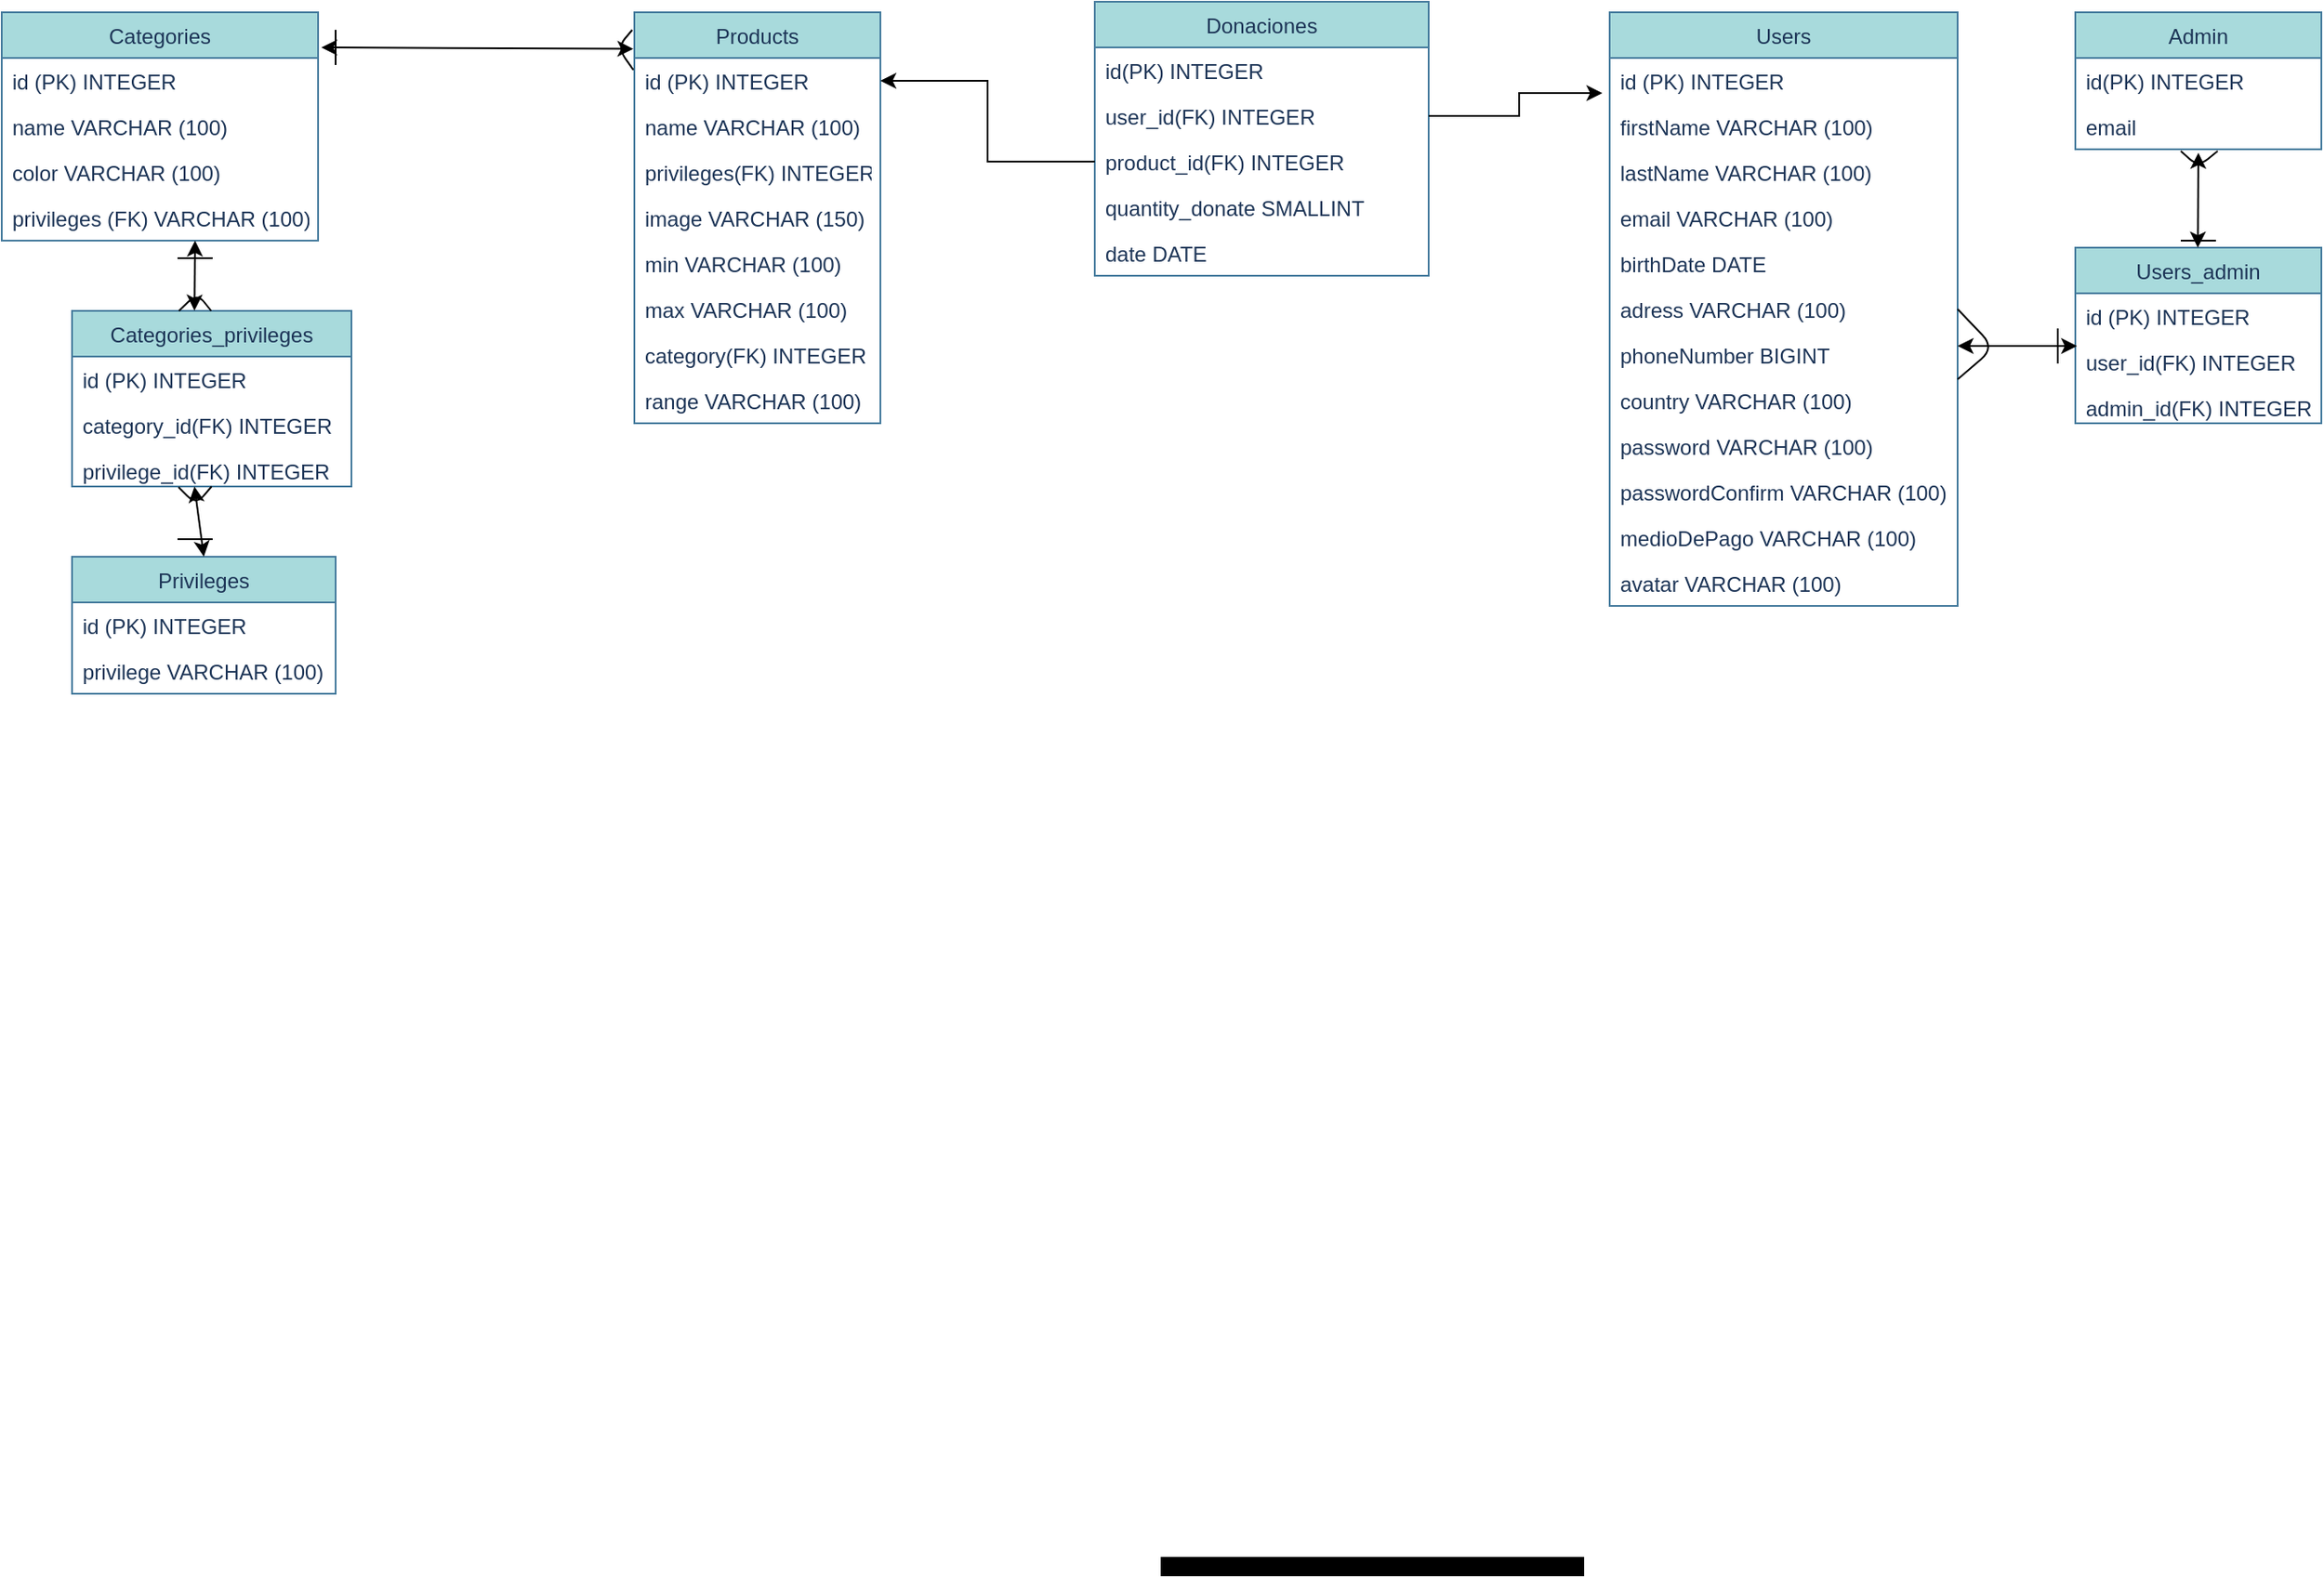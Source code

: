 <mxfile version="12.2.4" pages="1"><diagram id="dfMMm38E5qG-qeg2q2bQ" name="Page-1"><mxGraphModel dx="1774" dy="1518" grid="0" gridSize="10" guides="1" tooltips="1" connect="1" arrows="1" fold="1" page="1" pageScale="1" pageWidth="827" pageHeight="1169" background="#ffffff" math="0" shadow="0"><root><mxCell id="0"/><mxCell id="1" parent="0"/><mxCell id="6" value="Products" style="swimlane;fontStyle=0;childLayout=stackLayout;horizontal=1;startSize=26;horizontalStack=0;resizeParent=1;resizeParentMax=0;resizeLast=0;collapsible=1;marginBottom=0;fillColor=#A8DADC;strokeColor=#457B9D;fontColor=#1D3557;" parent="1" vertex="1"><mxGeometry x="-430" y="-1040" width="140" height="234" as="geometry"/></mxCell><mxCell id="7" value="id (PK) INTEGER" style="text;strokeColor=none;fillColor=none;align=left;verticalAlign=top;spacingLeft=4;spacingRight=4;overflow=hidden;rotatable=0;points=[[0,0.5],[1,0.5]];portConstraint=eastwest;fontColor=#1D3557;" parent="6" vertex="1"><mxGeometry y="26" width="140" height="26" as="geometry"/></mxCell><mxCell id="8" value="name VARCHAR (100)" style="text;strokeColor=none;fillColor=none;align=left;verticalAlign=top;spacingLeft=4;spacingRight=4;overflow=hidden;rotatable=0;points=[[0,0.5],[1,0.5]];portConstraint=eastwest;fontColor=#1D3557;" parent="6" vertex="1"><mxGeometry y="52" width="140" height="26" as="geometry"/></mxCell><mxCell id="9" value="privileges(FK) INTEGER" style="text;strokeColor=none;fillColor=none;align=left;verticalAlign=top;spacingLeft=4;spacingRight=4;overflow=hidden;rotatable=0;points=[[0,0.5],[1,0.5]];portConstraint=eastwest;fontColor=#1D3557;" parent="6" vertex="1"><mxGeometry y="78" width="140" height="26" as="geometry"/></mxCell><mxCell id="10" value="image VARCHAR (150)" style="text;strokeColor=none;fillColor=none;align=left;verticalAlign=top;spacingLeft=4;spacingRight=4;overflow=hidden;rotatable=0;points=[[0,0.5],[1,0.5]];portConstraint=eastwest;fontColor=#1D3557;" parent="6" vertex="1"><mxGeometry y="104" width="140" height="26" as="geometry"/></mxCell><mxCell id="11" value="min VARCHAR (100)" style="text;strokeColor=none;fillColor=none;align=left;verticalAlign=top;spacingLeft=4;spacingRight=4;overflow=hidden;rotatable=0;points=[[0,0.5],[1,0.5]];portConstraint=eastwest;fontColor=#1D3557;" parent="6" vertex="1"><mxGeometry y="130" width="140" height="26" as="geometry"/></mxCell><mxCell id="12" value="max VARCHAR (100)" style="text;strokeColor=none;fillColor=none;align=left;verticalAlign=top;spacingLeft=4;spacingRight=4;overflow=hidden;rotatable=0;points=[[0,0.5],[1,0.5]];portConstraint=eastwest;fontColor=#1D3557;" parent="6" vertex="1"><mxGeometry y="156" width="140" height="26" as="geometry"/></mxCell><mxCell id="13" value="category(FK) INTEGER" style="text;strokeColor=none;fillColor=none;align=left;verticalAlign=top;spacingLeft=4;spacingRight=4;overflow=hidden;rotatable=0;points=[[0,0.5],[1,0.5]];portConstraint=eastwest;fontColor=#1D3557;" parent="6" vertex="1"><mxGeometry y="182" width="140" height="26" as="geometry"/></mxCell><mxCell id="14" value="range VARCHAR (100)" style="text;strokeColor=none;fillColor=none;align=left;verticalAlign=top;spacingLeft=4;spacingRight=4;overflow=hidden;rotatable=0;points=[[0,0.5],[1,0.5]];portConstraint=eastwest;fontColor=#1D3557;" parent="6" vertex="1"><mxGeometry y="208" width="140" height="26" as="geometry"/></mxCell><mxCell id="15" value="Privileges" style="swimlane;fontStyle=0;childLayout=stackLayout;horizontal=1;startSize=26;horizontalStack=0;resizeParent=1;resizeParentMax=0;resizeLast=0;collapsible=1;marginBottom=0;fillColor=#A8DADC;strokeColor=#457B9D;fontColor=#1D3557;" parent="1" vertex="1"><mxGeometry x="-750" y="-730" width="150" height="78" as="geometry"/></mxCell><mxCell id="16" value="id (PK) INTEGER" style="text;strokeColor=none;fillColor=none;align=left;verticalAlign=top;spacingLeft=4;spacingRight=4;overflow=hidden;rotatable=0;points=[[0,0.5],[1,0.5]];portConstraint=eastwest;fontColor=#1D3557;" parent="15" vertex="1"><mxGeometry y="26" width="150" height="26" as="geometry"/></mxCell><mxCell id="17" value="privilege VARCHAR (100)" style="text;strokeColor=none;fillColor=none;align=left;verticalAlign=top;spacingLeft=4;spacingRight=4;overflow=hidden;rotatable=0;points=[[0,0.5],[1,0.5]];portConstraint=eastwest;fontColor=#1D3557;" parent="15" vertex="1"><mxGeometry y="52" width="150" height="26" as="geometry"/></mxCell><mxCell id="19" value="Categories" style="swimlane;fontStyle=0;childLayout=stackLayout;horizontal=1;startSize=26;horizontalStack=0;resizeParent=1;resizeParentMax=0;resizeLast=0;collapsible=1;marginBottom=0;fillColor=#A8DADC;strokeColor=#457B9D;fontColor=#1D3557;" parent="1" vertex="1"><mxGeometry x="-790" y="-1040" width="180" height="130" as="geometry"/></mxCell><mxCell id="20" value="id (PK) INTEGER" style="text;strokeColor=none;fillColor=none;align=left;verticalAlign=top;spacingLeft=4;spacingRight=4;overflow=hidden;rotatable=0;points=[[0,0.5],[1,0.5]];portConstraint=eastwest;fontColor=#1D3557;" parent="19" vertex="1"><mxGeometry y="26" width="180" height="26" as="geometry"/></mxCell><mxCell id="21" value="name VARCHAR (100)" style="text;strokeColor=none;fillColor=none;align=left;verticalAlign=top;spacingLeft=4;spacingRight=4;overflow=hidden;rotatable=0;points=[[0,0.5],[1,0.5]];portConstraint=eastwest;fontColor=#1D3557;" parent="19" vertex="1"><mxGeometry y="52" width="180" height="26" as="geometry"/></mxCell><mxCell id="22" value="color VARCHAR (100)" style="text;strokeColor=none;fillColor=none;align=left;verticalAlign=top;spacingLeft=4;spacingRight=4;overflow=hidden;rotatable=0;points=[[0,0.5],[1,0.5]];portConstraint=eastwest;fontColor=#1D3557;" parent="19" vertex="1"><mxGeometry y="78" width="180" height="26" as="geometry"/></mxCell><mxCell id="23" value="privileges (FK) VARCHAR (100)" style="text;strokeColor=none;fillColor=none;align=left;verticalAlign=top;spacingLeft=4;spacingRight=4;overflow=hidden;rotatable=0;points=[[0,0.5],[1,0.5]];portConstraint=eastwest;fontColor=#1D3557;" parent="19" vertex="1"><mxGeometry y="104" width="180" height="26" as="geometry"/></mxCell><mxCell id="53" value="Users" style="swimlane;fontStyle=0;childLayout=stackLayout;horizontal=1;startSize=26;horizontalStack=0;resizeParent=1;resizeParentMax=0;resizeLast=0;collapsible=1;marginBottom=0;fillColor=#A8DADC;strokeColor=#457B9D;fontColor=#1D3557;" parent="1" vertex="1"><mxGeometry x="125" y="-1040" width="198" height="338" as="geometry"/></mxCell><mxCell id="54" value="id (PK) INTEGER" style="text;strokeColor=none;fillColor=none;align=left;verticalAlign=top;spacingLeft=4;spacingRight=4;overflow=hidden;rotatable=0;points=[[0,0.5],[1,0.5]];portConstraint=eastwest;fontColor=#1D3557;" parent="53" vertex="1"><mxGeometry y="26" width="198" height="26" as="geometry"/></mxCell><mxCell id="55" value="firstName VARCHAR (100)" style="text;strokeColor=none;fillColor=none;align=left;verticalAlign=top;spacingLeft=4;spacingRight=4;overflow=hidden;rotatable=0;points=[[0,0.5],[1,0.5]];portConstraint=eastwest;fontColor=#1D3557;" parent="53" vertex="1"><mxGeometry y="52" width="198" height="26" as="geometry"/></mxCell><mxCell id="56" value="lastName VARCHAR (100)" style="text;strokeColor=none;fillColor=none;align=left;verticalAlign=top;spacingLeft=4;spacingRight=4;overflow=hidden;rotatable=0;points=[[0,0.5],[1,0.5]];portConstraint=eastwest;fontColor=#1D3557;" parent="53" vertex="1"><mxGeometry y="78" width="198" height="26" as="geometry"/></mxCell><mxCell id="57" value="email VARCHAR (100)" style="text;strokeColor=none;fillColor=none;align=left;verticalAlign=top;spacingLeft=4;spacingRight=4;overflow=hidden;rotatable=0;points=[[0,0.5],[1,0.5]];portConstraint=eastwest;fontColor=#1D3557;" parent="53" vertex="1"><mxGeometry y="104" width="198" height="26" as="geometry"/></mxCell><mxCell id="58" value="birthDate DATE" style="text;strokeColor=none;fillColor=none;align=left;verticalAlign=top;spacingLeft=4;spacingRight=4;overflow=hidden;rotatable=0;points=[[0,0.5],[1,0.5]];portConstraint=eastwest;fontColor=#1D3557;" parent="53" vertex="1"><mxGeometry y="130" width="198" height="26" as="geometry"/></mxCell><mxCell id="59" value="adress VARCHAR (100)" style="text;strokeColor=none;fillColor=none;align=left;verticalAlign=top;spacingLeft=4;spacingRight=4;overflow=hidden;rotatable=0;points=[[0,0.5],[1,0.5]];portConstraint=eastwest;fontColor=#1D3557;" parent="53" vertex="1"><mxGeometry y="156" width="198" height="26" as="geometry"/></mxCell><mxCell id="60" value="phoneNumber BIGINT" style="text;strokeColor=none;fillColor=none;align=left;verticalAlign=top;spacingLeft=4;spacingRight=4;overflow=hidden;rotatable=0;points=[[0,0.5],[1,0.5]];portConstraint=eastwest;fontColor=#1D3557;" parent="53" vertex="1"><mxGeometry y="182" width="198" height="26" as="geometry"/></mxCell><mxCell id="61" value="country VARCHAR (100)" style="text;strokeColor=none;fillColor=none;align=left;verticalAlign=top;spacingLeft=4;spacingRight=4;overflow=hidden;rotatable=0;points=[[0,0.5],[1,0.5]];portConstraint=eastwest;fontColor=#1D3557;" parent="53" vertex="1"><mxGeometry y="208" width="198" height="26" as="geometry"/></mxCell><mxCell id="62" value="password VARCHAR (100)" style="text;strokeColor=none;fillColor=none;align=left;verticalAlign=top;spacingLeft=4;spacingRight=4;overflow=hidden;rotatable=0;points=[[0,0.5],[1,0.5]];portConstraint=eastwest;fontColor=#1D3557;" parent="53" vertex="1"><mxGeometry y="234" width="198" height="26" as="geometry"/></mxCell><mxCell id="63" value="passwordConfirm VARCHAR (100)" style="text;strokeColor=none;fillColor=none;align=left;verticalAlign=top;spacingLeft=4;spacingRight=4;overflow=hidden;rotatable=0;points=[[0,0.5],[1,0.5]];portConstraint=eastwest;fontColor=#1D3557;" parent="53" vertex="1"><mxGeometry y="260" width="198" height="26" as="geometry"/></mxCell><mxCell id="75" value="medioDePago VARCHAR (100)" style="text;strokeColor=none;fillColor=none;align=left;verticalAlign=top;spacingLeft=4;spacingRight=4;overflow=hidden;rotatable=0;points=[[0,0.5],[1,0.5]];portConstraint=eastwest;fontColor=#1D3557;" parent="53" vertex="1"><mxGeometry y="286" width="198" height="26" as="geometry"/></mxCell><mxCell id="76" value="avatar VARCHAR (100)" style="text;strokeColor=none;fillColor=none;align=left;verticalAlign=top;spacingLeft=4;spacingRight=4;overflow=hidden;rotatable=0;points=[[0,0.5],[1,0.5]];portConstraint=eastwest;fontColor=#1D3557;" parent="53" vertex="1"><mxGeometry y="312" width="198" height="26" as="geometry"/></mxCell><mxCell id="760" value="" style="endArrow=none;html=1;fontColor=#FFFFFF;strokeColor=#000000;entryX=1;entryY=0.5;entryDx=0;entryDy=0;" parent="53" target="59" edge="1"><mxGeometry width="50" height="50" relative="1" as="geometry"><mxPoint x="198" y="209" as="sourcePoint"/><mxPoint x="224" y="189" as="targetPoint"/><Array as="points"><mxPoint x="219" y="191"/></Array></mxGeometry></mxCell><mxCell id="77" value="Admin" style="swimlane;fontStyle=0;childLayout=stackLayout;horizontal=1;startSize=26;horizontalStack=0;resizeParent=1;resizeParentMax=0;resizeLast=0;collapsible=1;marginBottom=0;fillColor=#A8DADC;strokeColor=#457B9D;fontColor=#1D3557;" parent="1" vertex="1"><mxGeometry x="390" y="-1040" width="140" height="78" as="geometry"/></mxCell><mxCell id="78" value="id(PK) INTEGER" style="text;strokeColor=none;fillColor=none;align=left;verticalAlign=top;spacingLeft=4;spacingRight=4;overflow=hidden;rotatable=0;points=[[0,0.5],[1,0.5]];portConstraint=eastwest;fontColor=#1D3557;" parent="77" vertex="1"><mxGeometry y="26" width="140" height="26" as="geometry"/></mxCell><mxCell id="79" value="email" style="text;strokeColor=none;fillColor=none;align=left;verticalAlign=top;spacingLeft=4;spacingRight=4;overflow=hidden;rotatable=0;points=[[0,0.5],[1,0.5]];portConstraint=eastwest;fontColor=#1D3557;" parent="77" vertex="1"><mxGeometry y="52" width="140" height="26" as="geometry"/></mxCell><mxCell id="758" value="" style="endArrow=none;html=1;fontColor=#FFFFFF;strokeColor=#000000;" parent="77" edge="1"><mxGeometry width="50" height="50" relative="1" as="geometry"><mxPoint x="81" y="79" as="sourcePoint"/><mxPoint x="60" y="79" as="targetPoint"/><Array as="points"><mxPoint x="70" y="88"/></Array></mxGeometry></mxCell><mxCell id="84" value="Donaciones" style="swimlane;fontStyle=0;childLayout=stackLayout;horizontal=1;startSize=26;horizontalStack=0;resizeParent=1;resizeParentMax=0;resizeLast=0;collapsible=1;marginBottom=0;fillColor=#A8DADC;strokeColor=#457B9D;fontColor=#1D3557;" parent="1" vertex="1"><mxGeometry x="-168" y="-1046" width="190" height="156" as="geometry"/></mxCell><mxCell id="85" value="id(PK) INTEGER" style="text;strokeColor=none;fillColor=none;align=left;verticalAlign=top;spacingLeft=4;spacingRight=4;overflow=hidden;rotatable=0;points=[[0,0.5],[1,0.5]];portConstraint=eastwest;fontColor=#1D3557;" parent="84" vertex="1"><mxGeometry y="26" width="190" height="26" as="geometry"/></mxCell><mxCell id="86" value="user_id(FK) INTEGER" style="text;strokeColor=none;fillColor=none;align=left;verticalAlign=top;spacingLeft=4;spacingRight=4;overflow=hidden;rotatable=0;points=[[0,0.5],[1,0.5]];portConstraint=eastwest;fontColor=#1D3557;" parent="84" vertex="1"><mxGeometry y="52" width="190" height="26" as="geometry"/></mxCell><mxCell id="762" value="product_id(FK) INTEGER" style="text;strokeColor=none;fillColor=none;align=left;verticalAlign=top;spacingLeft=4;spacingRight=4;overflow=hidden;rotatable=0;points=[[0,0.5],[1,0.5]];portConstraint=eastwest;fontColor=#1D3557;" parent="84" vertex="1"><mxGeometry y="78" width="190" height="26" as="geometry"/></mxCell><mxCell id="763" value="quantity_donate SMALLINT" style="text;strokeColor=none;fillColor=none;align=left;verticalAlign=top;spacingLeft=4;spacingRight=4;overflow=hidden;rotatable=0;points=[[0,0.5],[1,0.5]];portConstraint=eastwest;fontColor=#1D3557;" parent="84" vertex="1"><mxGeometry y="104" width="190" height="26" as="geometry"/></mxCell><mxCell id="764" value="date DATE" style="text;strokeColor=none;fillColor=none;align=left;verticalAlign=top;spacingLeft=4;spacingRight=4;overflow=hidden;rotatable=0;points=[[0,0.5],[1,0.5]];portConstraint=eastwest;fontColor=#1D3557;" parent="84" vertex="1"><mxGeometry y="130" width="190" height="26" as="geometry"/></mxCell><mxCell id="94" value="" style="endArrow=none;html=1;fontColor=#FFFFFF;strokeColor=#000000;" parent="1" edge="1"><mxGeometry width="50" height="50" relative="1" as="geometry"><mxPoint x="-690" y="-740" as="sourcePoint"/><mxPoint x="-670" y="-740" as="targetPoint"/></mxGeometry></mxCell><mxCell id="103" value="Categories_privileges" style="swimlane;fontStyle=0;childLayout=stackLayout;horizontal=1;startSize=26;horizontalStack=0;resizeParent=1;resizeParentMax=0;resizeLast=0;collapsible=1;marginBottom=0;fillColor=#A8DADC;strokeColor=#457B9D;fontColor=#1D3557;" parent="1" vertex="1"><mxGeometry x="-750" y="-870" width="159" height="100" as="geometry"/></mxCell><mxCell id="104" value="id (PK) INTEGER" style="text;strokeColor=none;fillColor=none;align=left;verticalAlign=top;spacingLeft=4;spacingRight=4;overflow=hidden;rotatable=0;points=[[0,0.5],[1,0.5]];portConstraint=eastwest;fontColor=#1D3557;" parent="103" vertex="1"><mxGeometry y="26" width="159" height="26" as="geometry"/></mxCell><mxCell id="105" value="category_id(FK) INTEGER" style="text;strokeColor=none;fillColor=none;align=left;verticalAlign=top;spacingLeft=4;spacingRight=4;overflow=hidden;rotatable=0;points=[[0,0.5],[1,0.5]];portConstraint=eastwest;fontColor=#1D3557;" parent="103" vertex="1"><mxGeometry y="52" width="159" height="26" as="geometry"/></mxCell><mxCell id="106" value="privilege_id(FK) INTEGER" style="text;strokeColor=none;fillColor=none;align=left;verticalAlign=top;spacingLeft=4;spacingRight=4;overflow=hidden;rotatable=0;points=[[0,0.5],[1,0.5]];portConstraint=eastwest;fontColor=#1D3557;" parent="103" vertex="1"><mxGeometry y="78" width="159" height="22" as="geometry"/></mxCell><mxCell id="109" value="" style="endArrow=none;html=1;fontColor=#FFFFFF;strokeColor=#000000;" parent="1" edge="1"><mxGeometry width="50" height="50" relative="1" as="geometry"><mxPoint x="-690" y="-900" as="sourcePoint"/><mxPoint x="-670" y="-900" as="targetPoint"/></mxGeometry></mxCell><mxCell id="112" value="" style="endArrow=none;html=1;fontColor=#FFFFFF;strokeColor=#000000;" parent="1" edge="1"><mxGeometry width="50" height="50" relative="1" as="geometry"><mxPoint x="-600" y="-1010" as="sourcePoint"/><mxPoint x="-600" y="-1030" as="targetPoint"/></mxGeometry></mxCell><mxCell id="119" value="" style="endArrow=classic;startArrow=classic;html=1;fillColor=#000000;entryX=0.5;entryY=1;entryDx=0;entryDy=0;strokeColor=#000000;exitX=0.5;exitY=0;exitDx=0;exitDy=0;" parent="1" source="15" edge="1"><mxGeometry width="50" height="50" relative="1" as="geometry"><mxPoint x="-680.34" y="-734" as="sourcePoint"/><mxPoint x="-680.34" y="-770" as="targetPoint"/></mxGeometry></mxCell><mxCell id="120" value="" style="endArrow=none;html=1;fontColor=#FFFFFF;entryX=0.563;entryY=1.1;entryDx=0;entryDy=0;entryPerimeter=0;strokeColor=#000000;" parent="1" edge="1"><mxGeometry width="50" height="50" relative="1" as="geometry"><mxPoint x="-689.41" y="-769.6" as="sourcePoint"/><mxPoint x="-670.59" y="-770" as="targetPoint"/><Array as="points"><mxPoint x="-679.41" y="-759.6"/></Array></mxGeometry></mxCell><mxCell id="573" value="" style="shape=table;startSize=0;container=1;collapsible=0;childLayout=tableLayout;" parent="1" vertex="1"><mxGeometry x="-130" y="-160" width="240" height="10" as="geometry"/></mxCell><mxCell id="574" value="" style="shape=partialRectangle;collapsible=0;dropTarget=0;pointerEvents=0;fillColor=none;top=0;left=0;bottom=0;right=0;points=[[0,0.5],[1,0.5]];portConstraint=eastwest;" parent="573" vertex="1"><mxGeometry width="240" height="1" as="geometry"/></mxCell><mxCell id="575" value="" style="shape=partialRectangle;html=1;whiteSpace=wrap;connectable=0;overflow=hidden;fillColor=none;top=0;left=0;bottom=0;right=0;" parent="574" vertex="1"><mxGeometry width="19" height="1" as="geometry"/></mxCell><mxCell id="576" value="" style="shape=partialRectangle;html=1;whiteSpace=wrap;connectable=0;overflow=hidden;fillColor=none;top=0;left=0;bottom=0;right=0;" parent="574" vertex="1"><mxGeometry x="19" width="19" height="1" as="geometry"/></mxCell><mxCell id="577" value="" style="shape=partialRectangle;html=1;whiteSpace=wrap;connectable=0;overflow=hidden;fillColor=none;top=0;left=0;bottom=0;right=0;" parent="574" vertex="1"><mxGeometry x="38" width="24" height="1" as="geometry"/></mxCell><mxCell id="578" value="" style="shape=partialRectangle;html=1;whiteSpace=wrap;connectable=0;overflow=hidden;fillColor=none;top=0;left=0;bottom=0;right=0;" parent="574" vertex="1"><mxGeometry x="62" width="20" height="1" as="geometry"/></mxCell><mxCell id="579" value="" style="shape=partialRectangle;html=1;whiteSpace=wrap;connectable=0;overflow=hidden;fillColor=none;top=0;left=0;bottom=0;right=0;" parent="574" vertex="1"><mxGeometry x="82" width="19" height="1" as="geometry"/></mxCell><mxCell id="580" value="" style="shape=partialRectangle;html=1;whiteSpace=wrap;connectable=0;overflow=hidden;fillColor=none;top=0;left=0;bottom=0;right=0;" parent="574" vertex="1"><mxGeometry x="101" width="19" height="1" as="geometry"/></mxCell><mxCell id="581" value="" style="shape=partialRectangle;html=1;whiteSpace=wrap;connectable=0;overflow=hidden;fillColor=none;top=0;left=0;bottom=0;right=0;" parent="574" vertex="1"><mxGeometry x="120" width="19" height="1" as="geometry"/></mxCell><mxCell id="582" value="" style="shape=partialRectangle;html=1;whiteSpace=wrap;connectable=0;overflow=hidden;fillColor=none;top=0;left=0;bottom=0;right=0;" parent="574" vertex="1"><mxGeometry x="139" width="19" height="1" as="geometry"/></mxCell><mxCell id="583" value="" style="shape=partialRectangle;html=1;whiteSpace=wrap;connectable=0;overflow=hidden;fillColor=none;top=0;left=0;bottom=0;right=0;" parent="574" vertex="1"><mxGeometry x="158" width="20" height="1" as="geometry"/></mxCell><mxCell id="584" value="" style="shape=partialRectangle;html=1;whiteSpace=wrap;connectable=0;overflow=hidden;fillColor=none;top=0;left=0;bottom=0;right=0;" parent="574" vertex="1"><mxGeometry x="178" width="19" height="1" as="geometry"/></mxCell><mxCell id="585" value="" style="shape=partialRectangle;html=1;whiteSpace=wrap;connectable=0;overflow=hidden;fillColor=none;top=0;left=0;bottom=0;right=0;" parent="574" vertex="1"><mxGeometry x="197" width="24" height="1" as="geometry"/></mxCell><mxCell id="586" value="" style="shape=partialRectangle;html=1;whiteSpace=wrap;connectable=0;overflow=hidden;fillColor=none;top=0;left=0;bottom=0;right=0;" parent="574" vertex="1"><mxGeometry x="221" width="19" height="1" as="geometry"/></mxCell><mxCell id="587" value="" style="shape=partialRectangle;collapsible=0;dropTarget=0;pointerEvents=0;fillColor=none;top=0;left=0;bottom=0;right=0;points=[[0,0.5],[1,0.5]];portConstraint=eastwest;" parent="573" vertex="1"><mxGeometry y="1" width="240" height="1" as="geometry"/></mxCell><mxCell id="588" value="" style="shape=partialRectangle;html=1;whiteSpace=wrap;connectable=0;overflow=hidden;fillColor=none;top=0;left=0;bottom=0;right=0;" parent="587" vertex="1"><mxGeometry width="19" height="1" as="geometry"/></mxCell><mxCell id="589" value="" style="shape=partialRectangle;html=1;whiteSpace=wrap;connectable=0;overflow=hidden;fillColor=none;top=0;left=0;bottom=0;right=0;" parent="587" vertex="1"><mxGeometry x="19" width="19" height="1" as="geometry"/></mxCell><mxCell id="590" value="" style="shape=partialRectangle;html=1;whiteSpace=wrap;connectable=0;overflow=hidden;fillColor=none;top=0;left=0;bottom=0;right=0;" parent="587" vertex="1"><mxGeometry x="38" width="24" height="1" as="geometry"/></mxCell><mxCell id="591" value="" style="shape=partialRectangle;html=1;whiteSpace=wrap;connectable=0;overflow=hidden;fillColor=none;top=0;left=0;bottom=0;right=0;" parent="587" vertex="1"><mxGeometry x="62" width="20" height="1" as="geometry"/></mxCell><mxCell id="592" value="" style="shape=partialRectangle;html=1;whiteSpace=wrap;connectable=0;overflow=hidden;fillColor=none;top=0;left=0;bottom=0;right=0;" parent="587" vertex="1"><mxGeometry x="82" width="19" height="1" as="geometry"/></mxCell><mxCell id="593" value="" style="shape=partialRectangle;html=1;whiteSpace=wrap;connectable=0;overflow=hidden;fillColor=none;top=0;left=0;bottom=0;right=0;" parent="587" vertex="1"><mxGeometry x="101" width="19" height="1" as="geometry"/></mxCell><mxCell id="594" value="" style="shape=partialRectangle;html=1;whiteSpace=wrap;connectable=0;overflow=hidden;fillColor=none;top=0;left=0;bottom=0;right=0;" parent="587" vertex="1"><mxGeometry x="120" width="19" height="1" as="geometry"/></mxCell><mxCell id="595" value="" style="shape=partialRectangle;html=1;whiteSpace=wrap;connectable=0;overflow=hidden;fillColor=none;top=0;left=0;bottom=0;right=0;" parent="587" vertex="1"><mxGeometry x="139" width="19" height="1" as="geometry"/></mxCell><mxCell id="596" value="" style="shape=partialRectangle;html=1;whiteSpace=wrap;connectable=0;overflow=hidden;fillColor=none;top=0;left=0;bottom=0;right=0;" parent="587" vertex="1"><mxGeometry x="158" width="20" height="1" as="geometry"/></mxCell><mxCell id="597" value="" style="shape=partialRectangle;html=1;whiteSpace=wrap;connectable=0;overflow=hidden;fillColor=none;top=0;left=0;bottom=0;right=0;" parent="587" vertex="1"><mxGeometry x="178" width="19" height="1" as="geometry"/></mxCell><mxCell id="598" value="" style="shape=partialRectangle;html=1;whiteSpace=wrap;connectable=0;overflow=hidden;fillColor=none;top=0;left=0;bottom=0;right=0;" parent="587" vertex="1"><mxGeometry x="197" width="24" height="1" as="geometry"/></mxCell><mxCell id="599" value="" style="shape=partialRectangle;html=1;whiteSpace=wrap;connectable=0;overflow=hidden;fillColor=none;top=0;left=0;bottom=0;right=0;" parent="587" vertex="1"><mxGeometry x="221" width="19" height="1" as="geometry"/></mxCell><mxCell id="600" value="" style="shape=partialRectangle;collapsible=0;dropTarget=0;pointerEvents=0;fillColor=none;top=0;left=0;bottom=0;right=0;points=[[0,0.5],[1,0.5]];portConstraint=eastwest;" parent="573" vertex="1"><mxGeometry y="2" width="240" height="1" as="geometry"/></mxCell><mxCell id="601" value="" style="shape=partialRectangle;html=1;whiteSpace=wrap;connectable=0;overflow=hidden;fillColor=none;top=0;left=0;bottom=0;right=0;" parent="600" vertex="1"><mxGeometry width="19" height="1" as="geometry"/></mxCell><mxCell id="602" value="" style="shape=partialRectangle;html=1;whiteSpace=wrap;connectable=0;overflow=hidden;fillColor=none;top=0;left=0;bottom=0;right=0;" parent="600" vertex="1"><mxGeometry x="19" width="19" height="1" as="geometry"/></mxCell><mxCell id="603" value="" style="shape=partialRectangle;html=1;whiteSpace=wrap;connectable=0;overflow=hidden;fillColor=none;top=0;left=0;bottom=0;right=0;" parent="600" vertex="1"><mxGeometry x="38" width="24" height="1" as="geometry"/></mxCell><mxCell id="604" value="" style="shape=partialRectangle;html=1;whiteSpace=wrap;connectable=0;overflow=hidden;fillColor=none;top=0;left=0;bottom=0;right=0;" parent="600" vertex="1"><mxGeometry x="62" width="20" height="1" as="geometry"/></mxCell><mxCell id="605" value="" style="shape=partialRectangle;html=1;whiteSpace=wrap;connectable=0;overflow=hidden;fillColor=none;top=0;left=0;bottom=0;right=0;" parent="600" vertex="1"><mxGeometry x="82" width="19" height="1" as="geometry"/></mxCell><mxCell id="606" value="" style="shape=partialRectangle;html=1;whiteSpace=wrap;connectable=0;overflow=hidden;fillColor=none;top=0;left=0;bottom=0;right=0;" parent="600" vertex="1"><mxGeometry x="101" width="19" height="1" as="geometry"/></mxCell><mxCell id="607" value="" style="shape=partialRectangle;html=1;whiteSpace=wrap;connectable=0;overflow=hidden;fillColor=none;top=0;left=0;bottom=0;right=0;" parent="600" vertex="1"><mxGeometry x="120" width="19" height="1" as="geometry"/></mxCell><mxCell id="608" value="" style="shape=partialRectangle;html=1;whiteSpace=wrap;connectable=0;overflow=hidden;fillColor=none;top=0;left=0;bottom=0;right=0;" parent="600" vertex="1"><mxGeometry x="139" width="19" height="1" as="geometry"/></mxCell><mxCell id="609" value="" style="shape=partialRectangle;html=1;whiteSpace=wrap;connectable=0;overflow=hidden;fillColor=none;top=0;left=0;bottom=0;right=0;" parent="600" vertex="1"><mxGeometry x="158" width="20" height="1" as="geometry"/></mxCell><mxCell id="610" value="" style="shape=partialRectangle;html=1;whiteSpace=wrap;connectable=0;overflow=hidden;fillColor=none;top=0;left=0;bottom=0;right=0;" parent="600" vertex="1"><mxGeometry x="178" width="19" height="1" as="geometry"/></mxCell><mxCell id="611" value="" style="shape=partialRectangle;html=1;whiteSpace=wrap;connectable=0;overflow=hidden;fillColor=none;top=0;left=0;bottom=0;right=0;" parent="600" vertex="1"><mxGeometry x="197" width="24" height="1" as="geometry"/></mxCell><mxCell id="612" value="" style="shape=partialRectangle;html=1;whiteSpace=wrap;connectable=0;overflow=hidden;fillColor=none;top=0;left=0;bottom=0;right=0;" parent="600" vertex="1"><mxGeometry x="221" width="19" height="1" as="geometry"/></mxCell><mxCell id="613" value="" style="shape=partialRectangle;collapsible=0;dropTarget=0;pointerEvents=0;fillColor=none;top=0;left=0;bottom=0;right=0;points=[[0,0.5],[1,0.5]];portConstraint=eastwest;" parent="573" vertex="1"><mxGeometry y="3" width="240" as="geometry"/></mxCell><mxCell id="614" value="" style="shape=partialRectangle;html=1;whiteSpace=wrap;connectable=0;overflow=hidden;fillColor=none;top=0;left=0;bottom=0;right=0;" parent="613" vertex="1"><mxGeometry width="19" as="geometry"/></mxCell><mxCell id="615" value="" style="shape=partialRectangle;html=1;whiteSpace=wrap;connectable=0;overflow=hidden;fillColor=none;top=0;left=0;bottom=0;right=0;" parent="613" vertex="1"><mxGeometry x="19" width="19" as="geometry"/></mxCell><mxCell id="616" value="" style="shape=partialRectangle;html=1;whiteSpace=wrap;connectable=0;overflow=hidden;fillColor=none;top=0;left=0;bottom=0;right=0;" parent="613" vertex="1"><mxGeometry x="38" width="24" as="geometry"/></mxCell><mxCell id="617" value="" style="shape=partialRectangle;html=1;whiteSpace=wrap;connectable=0;overflow=hidden;fillColor=none;top=0;left=0;bottom=0;right=0;" parent="613" vertex="1"><mxGeometry x="62" width="20" as="geometry"/></mxCell><mxCell id="618" value="" style="shape=partialRectangle;html=1;whiteSpace=wrap;connectable=0;overflow=hidden;fillColor=none;top=0;left=0;bottom=0;right=0;" parent="613" vertex="1"><mxGeometry x="82" width="19" as="geometry"/></mxCell><mxCell id="619" value="" style="shape=partialRectangle;html=1;whiteSpace=wrap;connectable=0;overflow=hidden;fillColor=none;top=0;left=0;bottom=0;right=0;" parent="613" vertex="1"><mxGeometry x="101" width="19" as="geometry"/></mxCell><mxCell id="620" value="" style="shape=partialRectangle;html=1;whiteSpace=wrap;connectable=0;overflow=hidden;fillColor=none;top=0;left=0;bottom=0;right=0;" parent="613" vertex="1"><mxGeometry x="120" width="19" as="geometry"/></mxCell><mxCell id="621" value="" style="shape=partialRectangle;html=1;whiteSpace=wrap;connectable=0;overflow=hidden;fillColor=none;top=0;left=0;bottom=0;right=0;" parent="613" vertex="1"><mxGeometry x="139" width="19" as="geometry"/></mxCell><mxCell id="622" value="" style="shape=partialRectangle;html=1;whiteSpace=wrap;connectable=0;overflow=hidden;fillColor=none;top=0;left=0;bottom=0;right=0;" parent="613" vertex="1"><mxGeometry x="158" width="20" as="geometry"/></mxCell><mxCell id="623" value="" style="shape=partialRectangle;html=1;whiteSpace=wrap;connectable=0;overflow=hidden;fillColor=none;top=0;left=0;bottom=0;right=0;" parent="613" vertex="1"><mxGeometry x="178" width="19" as="geometry"/></mxCell><mxCell id="624" value="" style="shape=partialRectangle;html=1;whiteSpace=wrap;connectable=0;overflow=hidden;fillColor=none;top=0;left=0;bottom=0;right=0;" parent="613" vertex="1"><mxGeometry x="197" width="24" as="geometry"/></mxCell><mxCell id="625" value="" style="shape=partialRectangle;html=1;whiteSpace=wrap;connectable=0;overflow=hidden;fillColor=none;top=0;left=0;bottom=0;right=0;" parent="613" vertex="1"><mxGeometry x="221" width="19" as="geometry"/></mxCell><mxCell id="626" value="" style="shape=partialRectangle;collapsible=0;dropTarget=0;pointerEvents=0;fillColor=none;top=0;left=0;bottom=0;right=0;points=[[0,0.5],[1,0.5]];portConstraint=eastwest;" parent="573" vertex="1"><mxGeometry y="3" width="240" height="1" as="geometry"/></mxCell><mxCell id="627" value="" style="shape=partialRectangle;html=1;whiteSpace=wrap;connectable=0;overflow=hidden;fillColor=none;top=0;left=0;bottom=0;right=0;" parent="626" vertex="1"><mxGeometry width="19" height="1" as="geometry"/></mxCell><mxCell id="628" value="" style="shape=partialRectangle;html=1;whiteSpace=wrap;connectable=0;overflow=hidden;fillColor=none;top=0;left=0;bottom=0;right=0;" parent="626" vertex="1"><mxGeometry x="19" width="19" height="1" as="geometry"/></mxCell><mxCell id="629" value="" style="shape=partialRectangle;html=1;whiteSpace=wrap;connectable=0;overflow=hidden;fillColor=none;top=0;left=0;bottom=0;right=0;" parent="626" vertex="1"><mxGeometry x="38" width="24" height="1" as="geometry"/></mxCell><mxCell id="630" value="" style="shape=partialRectangle;html=1;whiteSpace=wrap;connectable=0;overflow=hidden;fillColor=none;top=0;left=0;bottom=0;right=0;" parent="626" vertex="1"><mxGeometry x="62" width="20" height="1" as="geometry"/></mxCell><mxCell id="631" value="" style="shape=partialRectangle;html=1;whiteSpace=wrap;connectable=0;overflow=hidden;fillColor=none;top=0;left=0;bottom=0;right=0;" parent="626" vertex="1"><mxGeometry x="82" width="19" height="1" as="geometry"/></mxCell><mxCell id="632" value="" style="shape=partialRectangle;html=1;whiteSpace=wrap;connectable=0;overflow=hidden;fillColor=none;top=0;left=0;bottom=0;right=0;" parent="626" vertex="1"><mxGeometry x="101" width="19" height="1" as="geometry"/></mxCell><mxCell id="633" value="" style="shape=partialRectangle;html=1;whiteSpace=wrap;connectable=0;overflow=hidden;fillColor=none;top=0;left=0;bottom=0;right=0;" parent="626" vertex="1"><mxGeometry x="120" width="19" height="1" as="geometry"/></mxCell><mxCell id="634" value="" style="shape=partialRectangle;html=1;whiteSpace=wrap;connectable=0;overflow=hidden;fillColor=none;top=0;left=0;bottom=0;right=0;" parent="626" vertex="1"><mxGeometry x="139" width="19" height="1" as="geometry"/></mxCell><mxCell id="635" value="" style="shape=partialRectangle;html=1;whiteSpace=wrap;connectable=0;overflow=hidden;fillColor=none;top=0;left=0;bottom=0;right=0;" parent="626" vertex="1"><mxGeometry x="158" width="20" height="1" as="geometry"/></mxCell><mxCell id="636" value="" style="shape=partialRectangle;html=1;whiteSpace=wrap;connectable=0;overflow=hidden;fillColor=none;top=0;left=0;bottom=0;right=0;" parent="626" vertex="1"><mxGeometry x="178" width="19" height="1" as="geometry"/></mxCell><mxCell id="637" value="" style="shape=partialRectangle;html=1;whiteSpace=wrap;connectable=0;overflow=hidden;fillColor=none;top=0;left=0;bottom=0;right=0;" parent="626" vertex="1"><mxGeometry x="197" width="24" height="1" as="geometry"/></mxCell><mxCell id="638" value="" style="shape=partialRectangle;html=1;whiteSpace=wrap;connectable=0;overflow=hidden;fillColor=none;top=0;left=0;bottom=0;right=0;" parent="626" vertex="1"><mxGeometry x="221" width="19" height="1" as="geometry"/></mxCell><mxCell id="639" value="" style="shape=partialRectangle;collapsible=0;dropTarget=0;pointerEvents=0;fillColor=none;top=0;left=0;bottom=0;right=0;points=[[0,0.5],[1,0.5]];portConstraint=eastwest;" parent="573" vertex="1"><mxGeometry y="4" width="240" height="1" as="geometry"/></mxCell><mxCell id="640" value="" style="shape=partialRectangle;html=1;whiteSpace=wrap;connectable=0;overflow=hidden;fillColor=none;top=0;left=0;bottom=0;right=0;" parent="639" vertex="1"><mxGeometry width="19" height="1" as="geometry"/></mxCell><mxCell id="641" value="" style="shape=partialRectangle;html=1;whiteSpace=wrap;connectable=0;overflow=hidden;fillColor=none;top=0;left=0;bottom=0;right=0;" parent="639" vertex="1"><mxGeometry x="19" width="19" height="1" as="geometry"/></mxCell><mxCell id="642" value="" style="shape=partialRectangle;html=1;whiteSpace=wrap;connectable=0;overflow=hidden;fillColor=none;top=0;left=0;bottom=0;right=0;" parent="639" vertex="1"><mxGeometry x="38" width="24" height="1" as="geometry"/></mxCell><mxCell id="643" value="" style="shape=partialRectangle;html=1;whiteSpace=wrap;connectable=0;overflow=hidden;fillColor=none;top=0;left=0;bottom=0;right=0;" parent="639" vertex="1"><mxGeometry x="62" width="20" height="1" as="geometry"/></mxCell><mxCell id="644" value="" style="shape=partialRectangle;html=1;whiteSpace=wrap;connectable=0;overflow=hidden;fillColor=none;top=0;left=0;bottom=0;right=0;" parent="639" vertex="1"><mxGeometry x="82" width="19" height="1" as="geometry"/></mxCell><mxCell id="645" value="" style="shape=partialRectangle;html=1;whiteSpace=wrap;connectable=0;overflow=hidden;fillColor=none;top=0;left=0;bottom=0;right=0;" parent="639" vertex="1"><mxGeometry x="101" width="19" height="1" as="geometry"/></mxCell><mxCell id="646" value="" style="shape=partialRectangle;html=1;whiteSpace=wrap;connectable=0;overflow=hidden;fillColor=none;top=0;left=0;bottom=0;right=0;" parent="639" vertex="1"><mxGeometry x="120" width="19" height="1" as="geometry"/></mxCell><mxCell id="647" value="" style="shape=partialRectangle;html=1;whiteSpace=wrap;connectable=0;overflow=hidden;fillColor=none;top=0;left=0;bottom=0;right=0;" parent="639" vertex="1"><mxGeometry x="139" width="19" height="1" as="geometry"/></mxCell><mxCell id="648" value="" style="shape=partialRectangle;html=1;whiteSpace=wrap;connectable=0;overflow=hidden;fillColor=none;top=0;left=0;bottom=0;right=0;" parent="639" vertex="1"><mxGeometry x="158" width="20" height="1" as="geometry"/></mxCell><mxCell id="649" value="" style="shape=partialRectangle;html=1;whiteSpace=wrap;connectable=0;overflow=hidden;fillColor=none;top=0;left=0;bottom=0;right=0;" parent="639" vertex="1"><mxGeometry x="178" width="19" height="1" as="geometry"/></mxCell><mxCell id="650" value="" style="shape=partialRectangle;html=1;whiteSpace=wrap;connectable=0;overflow=hidden;fillColor=none;top=0;left=0;bottom=0;right=0;" parent="639" vertex="1"><mxGeometry x="197" width="24" height="1" as="geometry"/></mxCell><mxCell id="651" value="" style="shape=partialRectangle;html=1;whiteSpace=wrap;connectable=0;overflow=hidden;fillColor=none;top=0;left=0;bottom=0;right=0;" parent="639" vertex="1"><mxGeometry x="221" width="19" height="1" as="geometry"/></mxCell><mxCell id="652" value="" style="shape=partialRectangle;collapsible=0;dropTarget=0;pointerEvents=0;fillColor=none;top=0;left=0;bottom=0;right=0;points=[[0,0.5],[1,0.5]];portConstraint=eastwest;" parent="573" vertex="1"><mxGeometry y="5" width="240" height="1" as="geometry"/></mxCell><mxCell id="653" value="" style="shape=partialRectangle;html=1;whiteSpace=wrap;connectable=0;overflow=hidden;fillColor=none;top=0;left=0;bottom=0;right=0;" parent="652" vertex="1"><mxGeometry width="19" height="1" as="geometry"/></mxCell><mxCell id="654" value="" style="shape=partialRectangle;html=1;whiteSpace=wrap;connectable=0;overflow=hidden;fillColor=none;top=0;left=0;bottom=0;right=0;" parent="652" vertex="1"><mxGeometry x="19" width="19" height="1" as="geometry"/></mxCell><mxCell id="655" value="" style="shape=partialRectangle;html=1;whiteSpace=wrap;connectable=0;overflow=hidden;fillColor=none;top=0;left=0;bottom=0;right=0;" parent="652" vertex="1"><mxGeometry x="38" width="24" height="1" as="geometry"/></mxCell><mxCell id="656" value="" style="shape=partialRectangle;html=1;whiteSpace=wrap;connectable=0;overflow=hidden;fillColor=none;top=0;left=0;bottom=0;right=0;" parent="652" vertex="1"><mxGeometry x="62" width="20" height="1" as="geometry"/></mxCell><mxCell id="657" value="" style="shape=partialRectangle;html=1;whiteSpace=wrap;connectable=0;overflow=hidden;fillColor=none;top=0;left=0;bottom=0;right=0;" parent="652" vertex="1"><mxGeometry x="82" width="19" height="1" as="geometry"/></mxCell><mxCell id="658" value="" style="shape=partialRectangle;html=1;whiteSpace=wrap;connectable=0;overflow=hidden;fillColor=none;top=0;left=0;bottom=0;right=0;" parent="652" vertex="1"><mxGeometry x="101" width="19" height="1" as="geometry"/></mxCell><mxCell id="659" value="" style="shape=partialRectangle;html=1;whiteSpace=wrap;connectable=0;overflow=hidden;fillColor=none;top=0;left=0;bottom=0;right=0;" parent="652" vertex="1"><mxGeometry x="120" width="19" height="1" as="geometry"/></mxCell><mxCell id="660" value="" style="shape=partialRectangle;html=1;whiteSpace=wrap;connectable=0;overflow=hidden;fillColor=none;top=0;left=0;bottom=0;right=0;" parent="652" vertex="1"><mxGeometry x="139" width="19" height="1" as="geometry"/></mxCell><mxCell id="661" value="" style="shape=partialRectangle;html=1;whiteSpace=wrap;connectable=0;overflow=hidden;fillColor=none;top=0;left=0;bottom=0;right=0;" parent="652" vertex="1"><mxGeometry x="158" width="20" height="1" as="geometry"/></mxCell><mxCell id="662" value="" style="shape=partialRectangle;html=1;whiteSpace=wrap;connectable=0;overflow=hidden;fillColor=none;top=0;left=0;bottom=0;right=0;" parent="652" vertex="1"><mxGeometry x="178" width="19" height="1" as="geometry"/></mxCell><mxCell id="663" value="" style="shape=partialRectangle;html=1;whiteSpace=wrap;connectable=0;overflow=hidden;fillColor=none;top=0;left=0;bottom=0;right=0;" parent="652" vertex="1"><mxGeometry x="197" width="24" height="1" as="geometry"/></mxCell><mxCell id="664" value="" style="shape=partialRectangle;html=1;whiteSpace=wrap;connectable=0;overflow=hidden;fillColor=none;top=0;left=0;bottom=0;right=0;" parent="652" vertex="1"><mxGeometry x="221" width="19" height="1" as="geometry"/></mxCell><mxCell id="665" value="" style="shape=partialRectangle;collapsible=0;dropTarget=0;pointerEvents=0;fillColor=none;top=0;left=0;bottom=0;right=0;points=[[0,0.5],[1,0.5]];portConstraint=eastwest;" parent="573" vertex="1"><mxGeometry y="6" width="240" height="1" as="geometry"/></mxCell><mxCell id="666" value="" style="shape=partialRectangle;html=1;whiteSpace=wrap;connectable=0;overflow=hidden;fillColor=none;top=0;left=0;bottom=0;right=0;" parent="665" vertex="1"><mxGeometry width="19" height="1" as="geometry"/></mxCell><mxCell id="667" value="" style="shape=partialRectangle;html=1;whiteSpace=wrap;connectable=0;overflow=hidden;fillColor=none;top=0;left=0;bottom=0;right=0;" parent="665" vertex="1"><mxGeometry x="19" width="19" height="1" as="geometry"/></mxCell><mxCell id="668" value="" style="shape=partialRectangle;html=1;whiteSpace=wrap;connectable=0;overflow=hidden;fillColor=none;top=0;left=0;bottom=0;right=0;" parent="665" vertex="1"><mxGeometry x="38" width="24" height="1" as="geometry"/></mxCell><mxCell id="669" value="" style="shape=partialRectangle;html=1;whiteSpace=wrap;connectable=0;overflow=hidden;fillColor=none;top=0;left=0;bottom=0;right=0;" parent="665" vertex="1"><mxGeometry x="62" width="20" height="1" as="geometry"/></mxCell><mxCell id="670" value="" style="shape=partialRectangle;html=1;whiteSpace=wrap;connectable=0;overflow=hidden;fillColor=none;top=0;left=0;bottom=0;right=0;" parent="665" vertex="1"><mxGeometry x="82" width="19" height="1" as="geometry"/></mxCell><mxCell id="671" value="" style="shape=partialRectangle;html=1;whiteSpace=wrap;connectable=0;overflow=hidden;fillColor=none;top=0;left=0;bottom=0;right=0;" parent="665" vertex="1"><mxGeometry x="101" width="19" height="1" as="geometry"/></mxCell><mxCell id="672" value="" style="shape=partialRectangle;html=1;whiteSpace=wrap;connectable=0;overflow=hidden;fillColor=none;top=0;left=0;bottom=0;right=0;" parent="665" vertex="1"><mxGeometry x="120" width="19" height="1" as="geometry"/></mxCell><mxCell id="673" value="" style="shape=partialRectangle;html=1;whiteSpace=wrap;connectable=0;overflow=hidden;fillColor=none;top=0;left=0;bottom=0;right=0;" parent="665" vertex="1"><mxGeometry x="139" width="19" height="1" as="geometry"/></mxCell><mxCell id="674" value="" style="shape=partialRectangle;html=1;whiteSpace=wrap;connectable=0;overflow=hidden;fillColor=none;top=0;left=0;bottom=0;right=0;" parent="665" vertex="1"><mxGeometry x="158" width="20" height="1" as="geometry"/></mxCell><mxCell id="675" value="" style="shape=partialRectangle;html=1;whiteSpace=wrap;connectable=0;overflow=hidden;fillColor=none;top=0;left=0;bottom=0;right=0;" parent="665" vertex="1"><mxGeometry x="178" width="19" height="1" as="geometry"/></mxCell><mxCell id="676" value="" style="shape=partialRectangle;html=1;whiteSpace=wrap;connectable=0;overflow=hidden;fillColor=none;top=0;left=0;bottom=0;right=0;" parent="665" vertex="1"><mxGeometry x="197" width="24" height="1" as="geometry"/></mxCell><mxCell id="677" value="" style="shape=partialRectangle;html=1;whiteSpace=wrap;connectable=0;overflow=hidden;fillColor=none;top=0;left=0;bottom=0;right=0;" parent="665" vertex="1"><mxGeometry x="221" width="19" height="1" as="geometry"/></mxCell><mxCell id="678" value="" style="shape=partialRectangle;collapsible=0;dropTarget=0;pointerEvents=0;fillColor=none;top=0;left=0;bottom=0;right=0;points=[[0,0.5],[1,0.5]];portConstraint=eastwest;" parent="573" vertex="1"><mxGeometry y="7" width="240" height="1" as="geometry"/></mxCell><mxCell id="679" value="" style="shape=partialRectangle;html=1;whiteSpace=wrap;connectable=0;overflow=hidden;fillColor=none;top=0;left=0;bottom=0;right=0;" parent="678" vertex="1"><mxGeometry width="19" height="1" as="geometry"/></mxCell><mxCell id="680" value="" style="shape=partialRectangle;html=1;whiteSpace=wrap;connectable=0;overflow=hidden;fillColor=none;top=0;left=0;bottom=0;right=0;" parent="678" vertex="1"><mxGeometry x="19" width="19" height="1" as="geometry"/></mxCell><mxCell id="681" value="" style="shape=partialRectangle;html=1;whiteSpace=wrap;connectable=0;overflow=hidden;fillColor=none;top=0;left=0;bottom=0;right=0;" parent="678" vertex="1"><mxGeometry x="38" width="24" height="1" as="geometry"/></mxCell><mxCell id="682" value="" style="shape=partialRectangle;html=1;whiteSpace=wrap;connectable=0;overflow=hidden;fillColor=none;top=0;left=0;bottom=0;right=0;" parent="678" vertex="1"><mxGeometry x="62" width="20" height="1" as="geometry"/></mxCell><mxCell id="683" value="" style="shape=partialRectangle;html=1;whiteSpace=wrap;connectable=0;overflow=hidden;fillColor=none;top=0;left=0;bottom=0;right=0;" parent="678" vertex="1"><mxGeometry x="82" width="19" height="1" as="geometry"/></mxCell><mxCell id="684" value="" style="shape=partialRectangle;html=1;whiteSpace=wrap;connectable=0;overflow=hidden;fillColor=none;top=0;left=0;bottom=0;right=0;" parent="678" vertex="1"><mxGeometry x="101" width="19" height="1" as="geometry"/></mxCell><mxCell id="685" value="" style="shape=partialRectangle;html=1;whiteSpace=wrap;connectable=0;overflow=hidden;fillColor=none;top=0;left=0;bottom=0;right=0;" parent="678" vertex="1"><mxGeometry x="120" width="19" height="1" as="geometry"/></mxCell><mxCell id="686" value="" style="shape=partialRectangle;html=1;whiteSpace=wrap;connectable=0;overflow=hidden;fillColor=none;top=0;left=0;bottom=0;right=0;" parent="678" vertex="1"><mxGeometry x="139" width="19" height="1" as="geometry"/></mxCell><mxCell id="687" value="" style="shape=partialRectangle;html=1;whiteSpace=wrap;connectable=0;overflow=hidden;fillColor=none;top=0;left=0;bottom=0;right=0;" parent="678" vertex="1"><mxGeometry x="158" width="20" height="1" as="geometry"/></mxCell><mxCell id="688" value="" style="shape=partialRectangle;html=1;whiteSpace=wrap;connectable=0;overflow=hidden;fillColor=none;top=0;left=0;bottom=0;right=0;" parent="678" vertex="1"><mxGeometry x="178" width="19" height="1" as="geometry"/></mxCell><mxCell id="689" value="" style="shape=partialRectangle;html=1;whiteSpace=wrap;connectable=0;overflow=hidden;fillColor=none;top=0;left=0;bottom=0;right=0;" parent="678" vertex="1"><mxGeometry x="197" width="24" height="1" as="geometry"/></mxCell><mxCell id="690" value="" style="shape=partialRectangle;html=1;whiteSpace=wrap;connectable=0;overflow=hidden;fillColor=none;top=0;left=0;bottom=0;right=0;" parent="678" vertex="1"><mxGeometry x="221" width="19" height="1" as="geometry"/></mxCell><mxCell id="691" value="" style="shape=partialRectangle;collapsible=0;dropTarget=0;pointerEvents=0;fillColor=none;top=0;left=0;bottom=0;right=0;points=[[0,0.5],[1,0.5]];portConstraint=eastwest;" parent="573" vertex="1"><mxGeometry y="8" width="240" as="geometry"/></mxCell><mxCell id="692" value="" style="shape=partialRectangle;html=1;whiteSpace=wrap;connectable=0;overflow=hidden;fillColor=none;top=0;left=0;bottom=0;right=0;" parent="691" vertex="1"><mxGeometry width="19" as="geometry"/></mxCell><mxCell id="693" value="" style="shape=partialRectangle;html=1;whiteSpace=wrap;connectable=0;overflow=hidden;fillColor=none;top=0;left=0;bottom=0;right=0;" parent="691" vertex="1"><mxGeometry x="19" width="19" as="geometry"/></mxCell><mxCell id="694" value="" style="shape=partialRectangle;html=1;whiteSpace=wrap;connectable=0;overflow=hidden;fillColor=none;top=0;left=0;bottom=0;right=0;" parent="691" vertex="1"><mxGeometry x="38" width="24" as="geometry"/></mxCell><mxCell id="695" value="" style="shape=partialRectangle;html=1;whiteSpace=wrap;connectable=0;overflow=hidden;fillColor=none;top=0;left=0;bottom=0;right=0;" parent="691" vertex="1"><mxGeometry x="62" width="20" as="geometry"/></mxCell><mxCell id="696" value="" style="shape=partialRectangle;html=1;whiteSpace=wrap;connectable=0;overflow=hidden;fillColor=none;top=0;left=0;bottom=0;right=0;" parent="691" vertex="1"><mxGeometry x="82" width="19" as="geometry"/></mxCell><mxCell id="697" value="" style="shape=partialRectangle;html=1;whiteSpace=wrap;connectable=0;overflow=hidden;fillColor=none;top=0;left=0;bottom=0;right=0;" parent="691" vertex="1"><mxGeometry x="101" width="19" as="geometry"/></mxCell><mxCell id="698" value="" style="shape=partialRectangle;html=1;whiteSpace=wrap;connectable=0;overflow=hidden;fillColor=none;top=0;left=0;bottom=0;right=0;" parent="691" vertex="1"><mxGeometry x="120" width="19" as="geometry"/></mxCell><mxCell id="699" value="" style="shape=partialRectangle;html=1;whiteSpace=wrap;connectable=0;overflow=hidden;fillColor=none;top=0;left=0;bottom=0;right=0;" parent="691" vertex="1"><mxGeometry x="139" width="19" as="geometry"/></mxCell><mxCell id="700" value="" style="shape=partialRectangle;html=1;whiteSpace=wrap;connectable=0;overflow=hidden;fillColor=none;top=0;left=0;bottom=0;right=0;" parent="691" vertex="1"><mxGeometry x="158" width="20" as="geometry"/></mxCell><mxCell id="701" value="" style="shape=partialRectangle;html=1;whiteSpace=wrap;connectable=0;overflow=hidden;fillColor=none;top=0;left=0;bottom=0;right=0;" parent="691" vertex="1"><mxGeometry x="178" width="19" as="geometry"/></mxCell><mxCell id="702" value="" style="shape=partialRectangle;html=1;whiteSpace=wrap;connectable=0;overflow=hidden;fillColor=none;top=0;left=0;bottom=0;right=0;" parent="691" vertex="1"><mxGeometry x="197" width="24" as="geometry"/></mxCell><mxCell id="703" value="" style="shape=partialRectangle;html=1;whiteSpace=wrap;connectable=0;overflow=hidden;fillColor=none;top=0;left=0;bottom=0;right=0;" parent="691" vertex="1"><mxGeometry x="221" width="19" as="geometry"/></mxCell><mxCell id="704" value="" style="shape=partialRectangle;collapsible=0;dropTarget=0;pointerEvents=0;fillColor=none;top=0;left=0;bottom=0;right=0;points=[[0,0.5],[1,0.5]];portConstraint=eastwest;" parent="573" vertex="1"><mxGeometry y="8" width="240" height="1" as="geometry"/></mxCell><mxCell id="705" value="" style="shape=partialRectangle;html=1;whiteSpace=wrap;connectable=0;overflow=hidden;fillColor=none;top=0;left=0;bottom=0;right=0;" parent="704" vertex="1"><mxGeometry width="19" height="1" as="geometry"/></mxCell><mxCell id="706" value="" style="shape=partialRectangle;html=1;whiteSpace=wrap;connectable=0;overflow=hidden;fillColor=none;top=0;left=0;bottom=0;right=0;" parent="704" vertex="1"><mxGeometry x="19" width="19" height="1" as="geometry"/></mxCell><mxCell id="707" value="" style="shape=partialRectangle;html=1;whiteSpace=wrap;connectable=0;overflow=hidden;fillColor=none;top=0;left=0;bottom=0;right=0;" parent="704" vertex="1"><mxGeometry x="38" width="24" height="1" as="geometry"/></mxCell><mxCell id="708" value="" style="shape=partialRectangle;html=1;whiteSpace=wrap;connectable=0;overflow=hidden;fillColor=none;top=0;left=0;bottom=0;right=0;" parent="704" vertex="1"><mxGeometry x="62" width="20" height="1" as="geometry"/></mxCell><mxCell id="709" value="" style="shape=partialRectangle;html=1;whiteSpace=wrap;connectable=0;overflow=hidden;fillColor=none;top=0;left=0;bottom=0;right=0;" parent="704" vertex="1"><mxGeometry x="82" width="19" height="1" as="geometry"/></mxCell><mxCell id="710" value="" style="shape=partialRectangle;html=1;whiteSpace=wrap;connectable=0;overflow=hidden;fillColor=none;top=0;left=0;bottom=0;right=0;" parent="704" vertex="1"><mxGeometry x="101" width="19" height="1" as="geometry"/></mxCell><mxCell id="711" value="" style="shape=partialRectangle;html=1;whiteSpace=wrap;connectable=0;overflow=hidden;fillColor=none;top=0;left=0;bottom=0;right=0;" parent="704" vertex="1"><mxGeometry x="120" width="19" height="1" as="geometry"/></mxCell><mxCell id="712" value="" style="shape=partialRectangle;html=1;whiteSpace=wrap;connectable=0;overflow=hidden;fillColor=none;top=0;left=0;bottom=0;right=0;" parent="704" vertex="1"><mxGeometry x="139" width="19" height="1" as="geometry"/></mxCell><mxCell id="713" value="" style="shape=partialRectangle;html=1;whiteSpace=wrap;connectable=0;overflow=hidden;fillColor=none;top=0;left=0;bottom=0;right=0;" parent="704" vertex="1"><mxGeometry x="158" width="20" height="1" as="geometry"/></mxCell><mxCell id="714" value="" style="shape=partialRectangle;html=1;whiteSpace=wrap;connectable=0;overflow=hidden;fillColor=none;top=0;left=0;bottom=0;right=0;" parent="704" vertex="1"><mxGeometry x="178" width="19" height="1" as="geometry"/></mxCell><mxCell id="715" value="" style="shape=partialRectangle;html=1;whiteSpace=wrap;connectable=0;overflow=hidden;fillColor=none;top=0;left=0;bottom=0;right=0;" parent="704" vertex="1"><mxGeometry x="197" width="24" height="1" as="geometry"/></mxCell><mxCell id="716" value="" style="shape=partialRectangle;html=1;whiteSpace=wrap;connectable=0;overflow=hidden;fillColor=none;top=0;left=0;bottom=0;right=0;" parent="704" vertex="1"><mxGeometry x="221" width="19" height="1" as="geometry"/></mxCell><mxCell id="717" value="" style="shape=partialRectangle;collapsible=0;dropTarget=0;pointerEvents=0;fillColor=none;top=0;left=0;bottom=0;right=0;points=[[0,0.5],[1,0.5]];portConstraint=eastwest;" parent="573" vertex="1"><mxGeometry y="9" width="240" height="1" as="geometry"/></mxCell><mxCell id="718" value="" style="shape=partialRectangle;html=1;whiteSpace=wrap;connectable=0;overflow=hidden;fillColor=none;top=0;left=0;bottom=0;right=0;" parent="717" vertex="1"><mxGeometry width="19" height="1" as="geometry"/></mxCell><mxCell id="719" value="" style="shape=partialRectangle;html=1;whiteSpace=wrap;connectable=0;overflow=hidden;fillColor=none;top=0;left=0;bottom=0;right=0;" parent="717" vertex="1"><mxGeometry x="19" width="19" height="1" as="geometry"/></mxCell><mxCell id="720" value="" style="shape=partialRectangle;html=1;whiteSpace=wrap;connectable=0;overflow=hidden;fillColor=none;top=0;left=0;bottom=0;right=0;" parent="717" vertex="1"><mxGeometry x="38" width="24" height="1" as="geometry"/></mxCell><mxCell id="721" value="" style="shape=partialRectangle;html=1;whiteSpace=wrap;connectable=0;overflow=hidden;fillColor=none;top=0;left=0;bottom=0;right=0;" parent="717" vertex="1"><mxGeometry x="62" width="20" height="1" as="geometry"/></mxCell><mxCell id="722" value="" style="shape=partialRectangle;html=1;whiteSpace=wrap;connectable=0;overflow=hidden;fillColor=none;top=0;left=0;bottom=0;right=0;" parent="717" vertex="1"><mxGeometry x="82" width="19" height="1" as="geometry"/></mxCell><mxCell id="723" value="" style="shape=partialRectangle;html=1;whiteSpace=wrap;connectable=0;overflow=hidden;fillColor=none;top=0;left=0;bottom=0;right=0;" parent="717" vertex="1"><mxGeometry x="101" width="19" height="1" as="geometry"/></mxCell><mxCell id="724" value="" style="shape=partialRectangle;html=1;whiteSpace=wrap;connectable=0;overflow=hidden;fillColor=none;top=0;left=0;bottom=0;right=0;" parent="717" vertex="1"><mxGeometry x="120" width="19" height="1" as="geometry"/></mxCell><mxCell id="725" value="" style="shape=partialRectangle;html=1;whiteSpace=wrap;connectable=0;overflow=hidden;fillColor=none;top=0;left=0;bottom=0;right=0;" parent="717" vertex="1"><mxGeometry x="139" width="19" height="1" as="geometry"/></mxCell><mxCell id="726" value="" style="shape=partialRectangle;html=1;whiteSpace=wrap;connectable=0;overflow=hidden;fillColor=none;top=0;left=0;bottom=0;right=0;" parent="717" vertex="1"><mxGeometry x="158" width="20" height="1" as="geometry"/></mxCell><mxCell id="727" value="" style="shape=partialRectangle;html=1;whiteSpace=wrap;connectable=0;overflow=hidden;fillColor=none;top=0;left=0;bottom=0;right=0;" parent="717" vertex="1"><mxGeometry x="178" width="19" height="1" as="geometry"/></mxCell><mxCell id="728" value="" style="shape=partialRectangle;html=1;whiteSpace=wrap;connectable=0;overflow=hidden;fillColor=none;top=0;left=0;bottom=0;right=0;" parent="717" vertex="1"><mxGeometry x="197" width="24" height="1" as="geometry"/></mxCell><mxCell id="729" value="" style="shape=partialRectangle;html=1;whiteSpace=wrap;connectable=0;overflow=hidden;fillColor=none;top=0;left=0;bottom=0;right=0;" parent="717" vertex="1"><mxGeometry x="221" width="19" height="1" as="geometry"/></mxCell><mxCell id="735" value="" style="endArrow=classic;startArrow=classic;html=1;fillColor=#000000;strokeColor=#000000;entryX=0.5;entryY=1.006;entryDx=0;entryDy=0;entryPerimeter=0;" parent="1" edge="1"><mxGeometry width="50" height="50" relative="1" as="geometry"><mxPoint x="-680.34" y="-870.16" as="sourcePoint"/><mxPoint x="-680" y="-910.004" as="targetPoint"/><Array as="points"/></mxGeometry></mxCell><mxCell id="736" value="" style="endArrow=none;html=1;fontColor=#FFFFFF;entryX=0.563;entryY=1.1;entryDx=0;entryDy=0;entryPerimeter=0;strokeColor=#000000;exitX=-0.004;exitY=0.262;exitDx=0;exitDy=0;exitPerimeter=0;" parent="1" source="7" edge="1"><mxGeometry width="50" height="50" relative="1" as="geometry"><mxPoint x="-450.0" y="-1029.6" as="sourcePoint"/><mxPoint x="-431.18" y="-1030" as="targetPoint"/><Array as="points"><mxPoint x="-439.59" y="-1020"/></Array></mxGeometry></mxCell><mxCell id="737" value="" style="endArrow=classic;startArrow=classic;html=1;fillColor=#000000;strokeColor=#000000;entryX=-0.004;entryY=0.089;entryDx=0;entryDy=0;entryPerimeter=0;exitX=1.01;exitY=0.154;exitDx=0;exitDy=0;exitPerimeter=0;" parent="1" source="19" target="6" edge="1"><mxGeometry width="50" height="50" relative="1" as="geometry"><mxPoint x="-520.0" y="-990.16" as="sourcePoint"/><mxPoint x="-519.66" y="-1030.004" as="targetPoint"/><Array as="points"/></mxGeometry></mxCell><mxCell id="738" value="" style="endArrow=none;html=1;fontColor=#FFFFFF;strokeColor=#000000;exitX=0.433;exitY=0;exitDx=0;exitDy=0;exitPerimeter=0;" parent="1" edge="1"><mxGeometry width="50" height="50" relative="1" as="geometry"><mxPoint x="-689.19" y="-870" as="sourcePoint"/><mxPoint x="-670.81" y="-870" as="targetPoint"/><Array as="points"><mxPoint x="-678.81" y="-880"/></Array></mxGeometry></mxCell><mxCell id="748" value="Users_admin" style="swimlane;fontStyle=0;childLayout=stackLayout;horizontal=1;startSize=26;horizontalStack=0;resizeParent=1;resizeParentMax=0;resizeLast=0;collapsible=1;marginBottom=0;fillColor=#A8DADC;strokeColor=#457B9D;fontColor=#1D3557;" parent="1" vertex="1"><mxGeometry x="390" y="-906" width="140" height="100" as="geometry"/></mxCell><mxCell id="749" value="id (PK) INTEGER" style="text;strokeColor=none;fillColor=none;align=left;verticalAlign=top;spacingLeft=4;spacingRight=4;overflow=hidden;rotatable=0;points=[[0,0.5],[1,0.5]];portConstraint=eastwest;fontColor=#1D3557;" parent="748" vertex="1"><mxGeometry y="26" width="140" height="26" as="geometry"/></mxCell><mxCell id="750" value="user_id(FK) INTEGER" style="text;strokeColor=none;fillColor=none;align=left;verticalAlign=top;spacingLeft=4;spacingRight=4;overflow=hidden;rotatable=0;points=[[0,0.5],[1,0.5]];portConstraint=eastwest;fontColor=#1D3557;" parent="748" vertex="1"><mxGeometry y="52" width="140" height="26" as="geometry"/></mxCell><mxCell id="751" value="admin_id(FK) INTEGER" style="text;strokeColor=none;fillColor=none;align=left;verticalAlign=top;spacingLeft=4;spacingRight=4;overflow=hidden;rotatable=0;points=[[0,0.5],[1,0.5]];portConstraint=eastwest;fontColor=#1D3557;" parent="748" vertex="1"><mxGeometry y="78" width="140" height="22" as="geometry"/></mxCell><mxCell id="752" value="" style="endArrow=classic;startArrow=classic;html=1;strokeColor=#000000;fillColor=#000000;" parent="1" edge="1"><mxGeometry width="50" height="50" relative="1" as="geometry"><mxPoint x="459.71" y="-906" as="sourcePoint"/><mxPoint x="460" y="-960" as="targetPoint"/></mxGeometry></mxCell><mxCell id="755" value="" style="endArrow=classic;startArrow=classic;html=1;strokeColor=#000000;fillColor=#000000;entryX=0.007;entryY=0.308;entryDx=0;entryDy=0;entryPerimeter=0;" parent="1" edge="1"><mxGeometry width="50" height="50" relative="1" as="geometry"><mxPoint x="323" y="-850" as="sourcePoint"/><mxPoint x="390.98" y="-849.992" as="targetPoint"/></mxGeometry></mxCell><mxCell id="759" value="" style="endArrow=none;html=1;fontColor=#FFFFFF;strokeColor=#000000;" parent="1" edge="1"><mxGeometry width="50" height="50" relative="1" as="geometry"><mxPoint x="450" y="-910" as="sourcePoint"/><mxPoint x="470" y="-910" as="targetPoint"/></mxGeometry></mxCell><mxCell id="761" value="" style="endArrow=none;html=1;fontColor=#FFFFFF;strokeColor=#000000;" parent="1" edge="1"><mxGeometry width="50" height="50" relative="1" as="geometry"><mxPoint x="380" y="-840" as="sourcePoint"/><mxPoint x="380" y="-860" as="targetPoint"/></mxGeometry></mxCell><mxCell id="765" style="edgeStyle=orthogonalEdgeStyle;rounded=0;orthogonalLoop=1;jettySize=auto;html=1;exitX=1;exitY=0.5;exitDx=0;exitDy=0;entryX=-0.021;entryY=0.769;entryDx=0;entryDy=0;entryPerimeter=0;strokeColor=#000000;" parent="1" source="86" target="54" edge="1"><mxGeometry relative="1" as="geometry"/></mxCell><mxCell id="766" style="edgeStyle=orthogonalEdgeStyle;rounded=0;orthogonalLoop=1;jettySize=auto;html=1;exitX=0;exitY=0.5;exitDx=0;exitDy=0;entryX=1;entryY=0.5;entryDx=0;entryDy=0;strokeColor=#000000;" parent="1" source="762" target="7" edge="1"><mxGeometry relative="1" as="geometry"/></mxCell></root></mxGraphModel></diagram></mxfile>